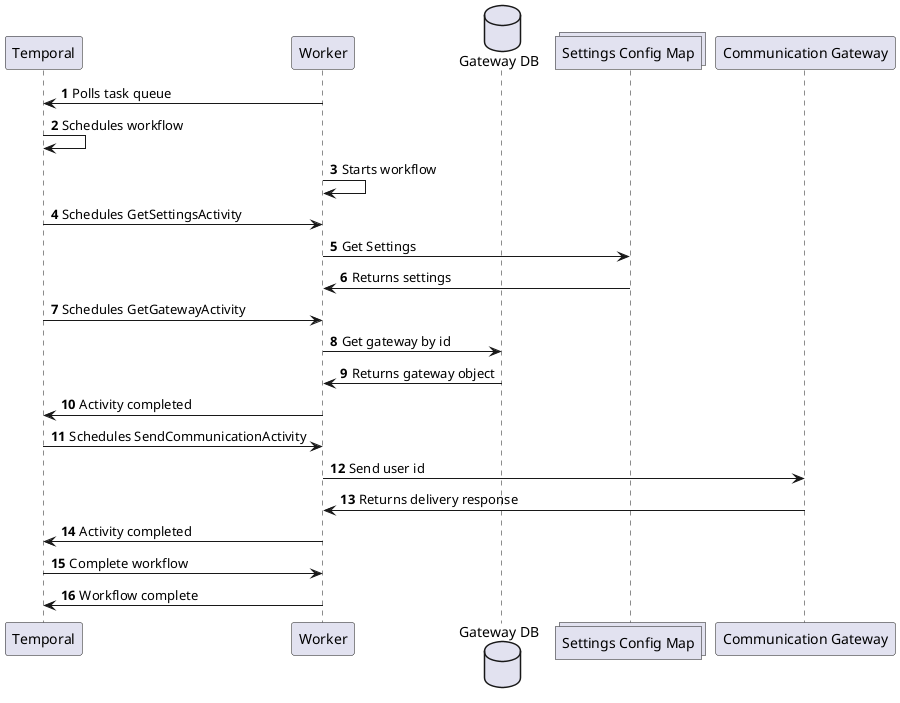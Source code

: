@startuml Create New Workflow

participant "Temporal" as temporal
participant "Worker" as worker
database "Gateway DB" as gwdb
collections "Settings Config Map" as scfmp
participant "Communication Gateway" as cgw

autonumber

worker -> temporal: Polls task queue
temporal -> temporal: Schedules workflow
worker -> worker: Starts workflow
temporal -> worker: Schedules GetSettingsActivity
worker -> scfmp: Get Settings
scfmp -> worker: Returns settings
temporal -> worker: Schedules GetGatewayActivity
worker -> gwdb: Get gateway by id
gwdb -> worker: Returns gateway object
worker -> temporal: Activity completed
temporal -> worker: Schedules SendCommunicationActivity
worker -> cgw: Send user id
cgw -> worker: Returns delivery response
worker -> temporal: Activity completed
temporal -> worker: Complete workflow
worker-> temporal: Workflow complete
@enduml
